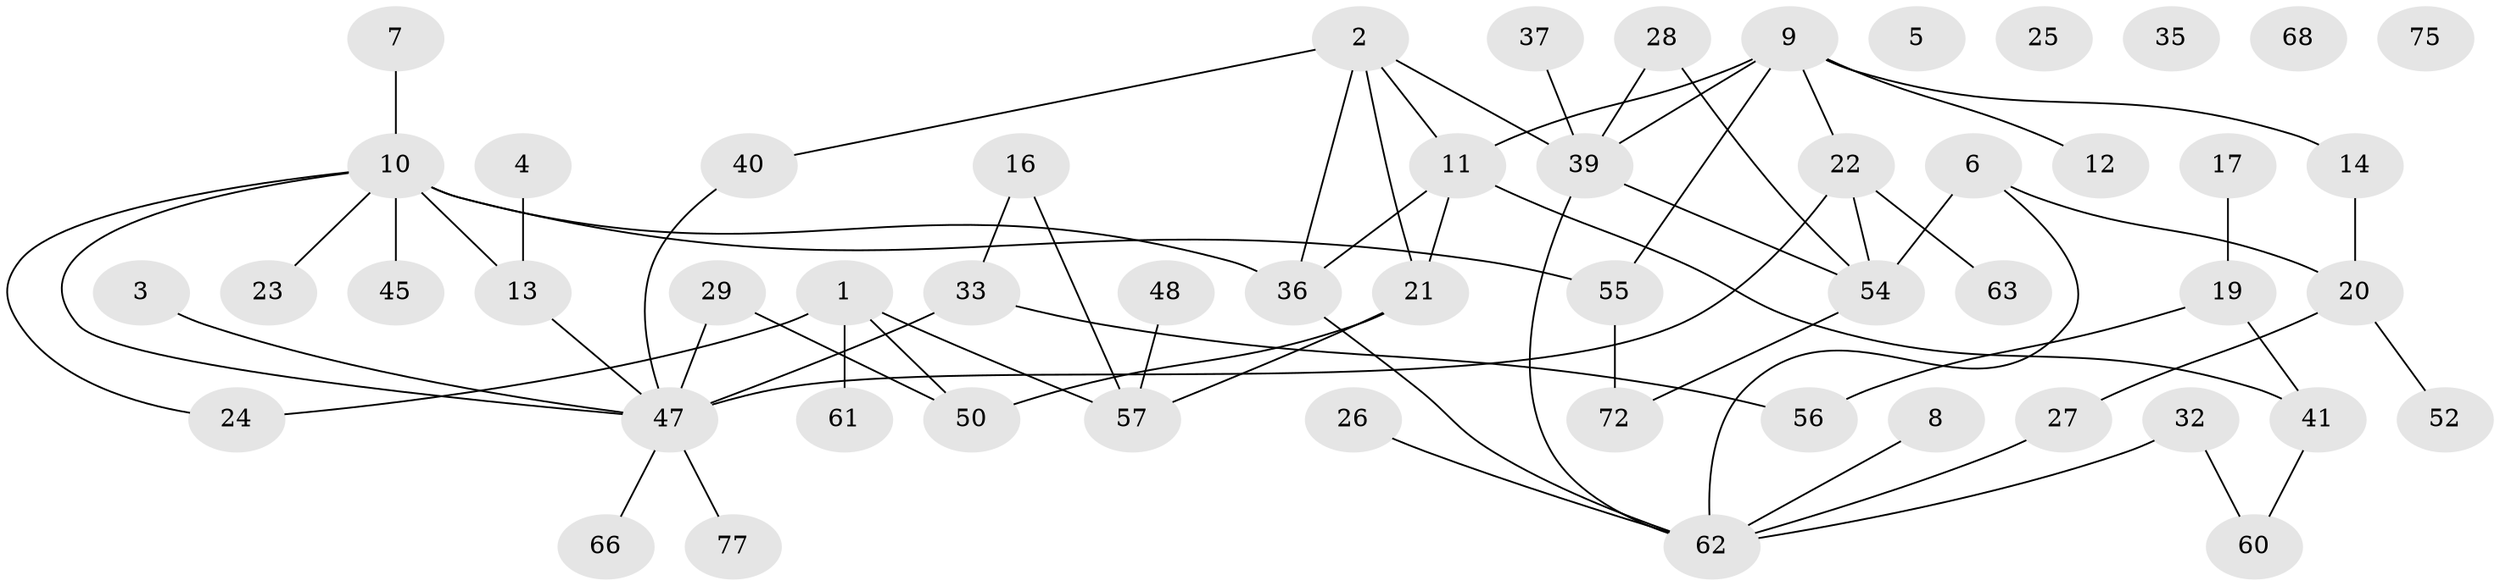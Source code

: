 // original degree distribution, {2: 0.2727272727272727, 5: 0.05194805194805195, 1: 0.2727272727272727, 0: 0.06493506493506493, 3: 0.18181818181818182, 6: 0.025974025974025976, 8: 0.012987012987012988, 4: 0.1038961038961039, 9: 0.012987012987012988}
// Generated by graph-tools (version 1.1) at 2025/41/03/06/25 10:41:21]
// undirected, 53 vertices, 67 edges
graph export_dot {
graph [start="1"]
  node [color=gray90,style=filled];
  1 [super="+18"];
  2;
  3;
  4;
  5;
  6;
  7 [super="+51"];
  8;
  9 [super="+46"];
  10 [super="+15"];
  11;
  12;
  13 [super="+38"];
  14;
  16;
  17;
  19 [super="+31"];
  20 [super="+76"];
  21 [super="+30"];
  22 [super="+43"];
  23;
  24;
  25;
  26;
  27 [super="+34"];
  28;
  29 [super="+42"];
  32 [super="+69"];
  33 [super="+44"];
  35;
  36 [super="+74"];
  37;
  39 [super="+70"];
  40 [super="+53"];
  41 [super="+59"];
  45 [super="+58"];
  47 [super="+49"];
  48;
  50;
  52;
  54 [super="+64"];
  55 [super="+71"];
  56 [super="+73"];
  57 [super="+65"];
  60;
  61;
  62 [super="+67"];
  63;
  66;
  68;
  72;
  75;
  77;
  1 -- 61;
  1 -- 24;
  1 -- 50;
  1 -- 57;
  2 -- 11;
  2 -- 39;
  2 -- 36;
  2 -- 21;
  2 -- 40;
  3 -- 47;
  4 -- 13;
  6 -- 62;
  6 -- 54;
  6 -- 20;
  7 -- 10;
  8 -- 62;
  9 -- 11;
  9 -- 12;
  9 -- 39 [weight=2];
  9 -- 14;
  9 -- 22;
  9 -- 55;
  10 -- 47;
  10 -- 36;
  10 -- 45;
  10 -- 23;
  10 -- 24;
  10 -- 13;
  10 -- 55;
  11 -- 21;
  11 -- 36;
  11 -- 41;
  13 -- 47;
  14 -- 20;
  16 -- 57;
  16 -- 33;
  17 -- 19;
  19 -- 41;
  19 -- 56;
  20 -- 52;
  20 -- 27;
  21 -- 50;
  21 -- 57;
  22 -- 54;
  22 -- 63;
  22 -- 47;
  26 -- 62;
  27 -- 62;
  28 -- 39;
  28 -- 54;
  29 -- 47 [weight=2];
  29 -- 50;
  32 -- 60;
  32 -- 62;
  33 -- 56;
  33 -- 47;
  36 -- 62;
  37 -- 39;
  39 -- 54;
  39 -- 62;
  40 -- 47;
  41 -- 60;
  47 -- 66;
  47 -- 77;
  48 -- 57;
  54 -- 72;
  55 -- 72;
}
